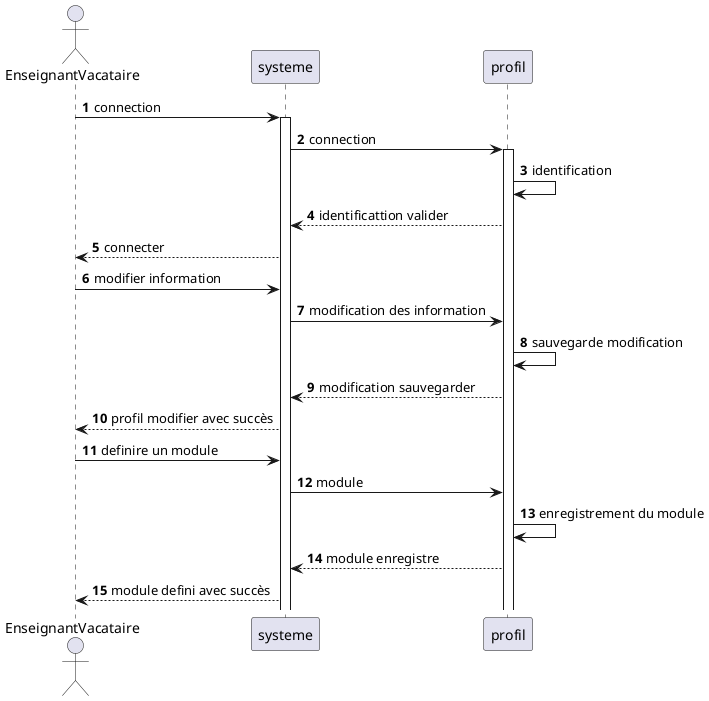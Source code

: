 @startuml

autonumber
actor EnseignantVacataire
EnseignantVacataire -> systeme: connection

activate systeme
systeme -> profil: connection 

activate profil
profil -> profil: identification 
profil --> systeme: identificattion valider
systeme --> EnseignantVacataire: connecter

EnseignantVacataire -> systeme: modifier information
systeme -> profil: modification des information 
profil -> profil: sauvegarde modification
profil --> systeme: modification sauvegarder
systeme --> EnseignantVacataire: profil modifier avec succès

EnseignantVacataire -> systeme: definire un module
systeme -> profil: module
profil -> profil: enregistrement du module
profil --> systeme: module enregistre
systeme --> EnseignantVacataire: module defini avec succès



@enduml
